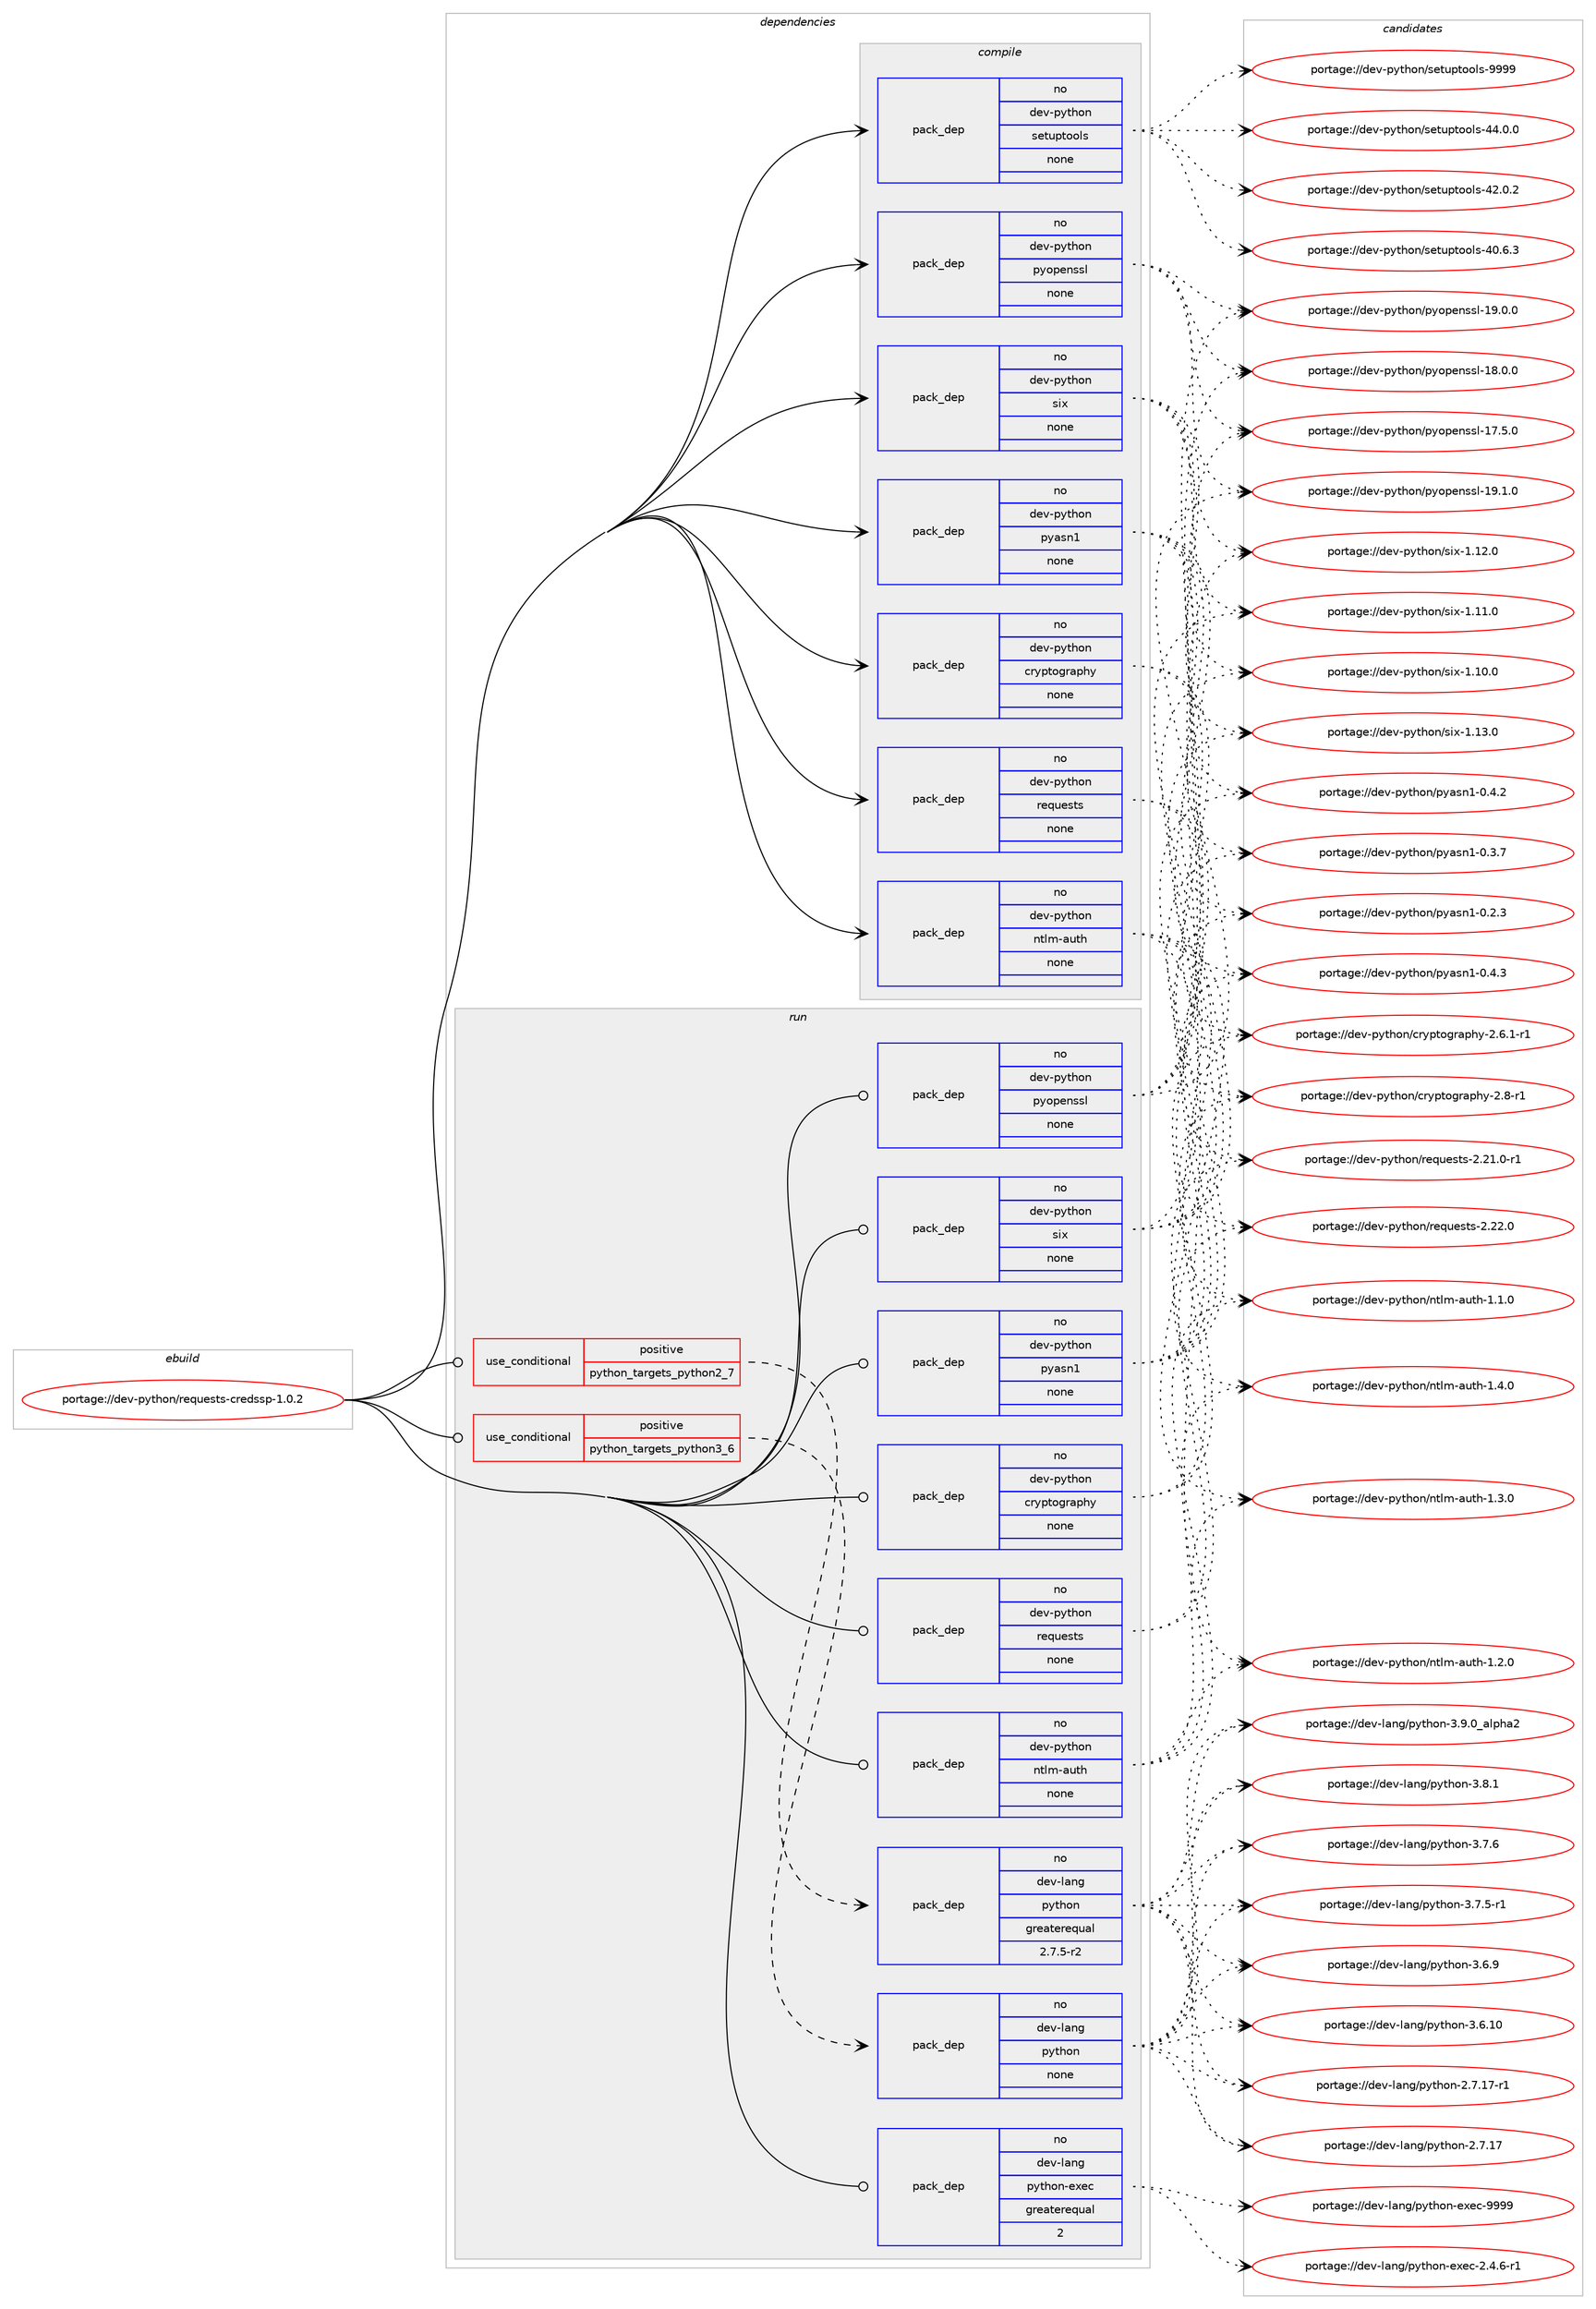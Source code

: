 digraph prolog {

# *************
# Graph options
# *************

newrank=true;
concentrate=true;
compound=true;
graph [rankdir=LR,fontname=Helvetica,fontsize=10,ranksep=1.5];#, ranksep=2.5, nodesep=0.2];
edge  [arrowhead=vee];
node  [fontname=Helvetica,fontsize=10];

# **********
# The ebuild
# **********

subgraph cluster_leftcol {
color=gray;
rank=same;
label=<<i>ebuild</i>>;
id [label="portage://dev-python/requests-credssp-1.0.2", color=red, width=4, href="../dev-python/requests-credssp-1.0.2.svg"];
}

# ****************
# The dependencies
# ****************

subgraph cluster_midcol {
color=gray;
label=<<i>dependencies</i>>;
subgraph cluster_compile {
fillcolor="#eeeeee";
style=filled;
label=<<i>compile</i>>;
subgraph pack316591 {
dependency428247 [label=<<TABLE BORDER="0" CELLBORDER="1" CELLSPACING="0" CELLPADDING="4" WIDTH="220"><TR><TD ROWSPAN="6" CELLPADDING="30">pack_dep</TD></TR><TR><TD WIDTH="110">no</TD></TR><TR><TD>dev-python</TD></TR><TR><TD>cryptography</TD></TR><TR><TD>none</TD></TR><TR><TD></TD></TR></TABLE>>, shape=none, color=blue];
}
id:e -> dependency428247:w [weight=20,style="solid",arrowhead="vee"];
subgraph pack316592 {
dependency428248 [label=<<TABLE BORDER="0" CELLBORDER="1" CELLSPACING="0" CELLPADDING="4" WIDTH="220"><TR><TD ROWSPAN="6" CELLPADDING="30">pack_dep</TD></TR><TR><TD WIDTH="110">no</TD></TR><TR><TD>dev-python</TD></TR><TR><TD>ntlm-auth</TD></TR><TR><TD>none</TD></TR><TR><TD></TD></TR></TABLE>>, shape=none, color=blue];
}
id:e -> dependency428248:w [weight=20,style="solid",arrowhead="vee"];
subgraph pack316593 {
dependency428249 [label=<<TABLE BORDER="0" CELLBORDER="1" CELLSPACING="0" CELLPADDING="4" WIDTH="220"><TR><TD ROWSPAN="6" CELLPADDING="30">pack_dep</TD></TR><TR><TD WIDTH="110">no</TD></TR><TR><TD>dev-python</TD></TR><TR><TD>pyasn1</TD></TR><TR><TD>none</TD></TR><TR><TD></TD></TR></TABLE>>, shape=none, color=blue];
}
id:e -> dependency428249:w [weight=20,style="solid",arrowhead="vee"];
subgraph pack316594 {
dependency428250 [label=<<TABLE BORDER="0" CELLBORDER="1" CELLSPACING="0" CELLPADDING="4" WIDTH="220"><TR><TD ROWSPAN="6" CELLPADDING="30">pack_dep</TD></TR><TR><TD WIDTH="110">no</TD></TR><TR><TD>dev-python</TD></TR><TR><TD>pyopenssl</TD></TR><TR><TD>none</TD></TR><TR><TD></TD></TR></TABLE>>, shape=none, color=blue];
}
id:e -> dependency428250:w [weight=20,style="solid",arrowhead="vee"];
subgraph pack316595 {
dependency428251 [label=<<TABLE BORDER="0" CELLBORDER="1" CELLSPACING="0" CELLPADDING="4" WIDTH="220"><TR><TD ROWSPAN="6" CELLPADDING="30">pack_dep</TD></TR><TR><TD WIDTH="110">no</TD></TR><TR><TD>dev-python</TD></TR><TR><TD>requests</TD></TR><TR><TD>none</TD></TR><TR><TD></TD></TR></TABLE>>, shape=none, color=blue];
}
id:e -> dependency428251:w [weight=20,style="solid",arrowhead="vee"];
subgraph pack316596 {
dependency428252 [label=<<TABLE BORDER="0" CELLBORDER="1" CELLSPACING="0" CELLPADDING="4" WIDTH="220"><TR><TD ROWSPAN="6" CELLPADDING="30">pack_dep</TD></TR><TR><TD WIDTH="110">no</TD></TR><TR><TD>dev-python</TD></TR><TR><TD>setuptools</TD></TR><TR><TD>none</TD></TR><TR><TD></TD></TR></TABLE>>, shape=none, color=blue];
}
id:e -> dependency428252:w [weight=20,style="solid",arrowhead="vee"];
subgraph pack316597 {
dependency428253 [label=<<TABLE BORDER="0" CELLBORDER="1" CELLSPACING="0" CELLPADDING="4" WIDTH="220"><TR><TD ROWSPAN="6" CELLPADDING="30">pack_dep</TD></TR><TR><TD WIDTH="110">no</TD></TR><TR><TD>dev-python</TD></TR><TR><TD>six</TD></TR><TR><TD>none</TD></TR><TR><TD></TD></TR></TABLE>>, shape=none, color=blue];
}
id:e -> dependency428253:w [weight=20,style="solid",arrowhead="vee"];
}
subgraph cluster_compileandrun {
fillcolor="#eeeeee";
style=filled;
label=<<i>compile and run</i>>;
}
subgraph cluster_run {
fillcolor="#eeeeee";
style=filled;
label=<<i>run</i>>;
subgraph cond106756 {
dependency428254 [label=<<TABLE BORDER="0" CELLBORDER="1" CELLSPACING="0" CELLPADDING="4"><TR><TD ROWSPAN="3" CELLPADDING="10">use_conditional</TD></TR><TR><TD>positive</TD></TR><TR><TD>python_targets_python2_7</TD></TR></TABLE>>, shape=none, color=red];
subgraph pack316598 {
dependency428255 [label=<<TABLE BORDER="0" CELLBORDER="1" CELLSPACING="0" CELLPADDING="4" WIDTH="220"><TR><TD ROWSPAN="6" CELLPADDING="30">pack_dep</TD></TR><TR><TD WIDTH="110">no</TD></TR><TR><TD>dev-lang</TD></TR><TR><TD>python</TD></TR><TR><TD>greaterequal</TD></TR><TR><TD>2.7.5-r2</TD></TR></TABLE>>, shape=none, color=blue];
}
dependency428254:e -> dependency428255:w [weight=20,style="dashed",arrowhead="vee"];
}
id:e -> dependency428254:w [weight=20,style="solid",arrowhead="odot"];
subgraph cond106757 {
dependency428256 [label=<<TABLE BORDER="0" CELLBORDER="1" CELLSPACING="0" CELLPADDING="4"><TR><TD ROWSPAN="3" CELLPADDING="10">use_conditional</TD></TR><TR><TD>positive</TD></TR><TR><TD>python_targets_python3_6</TD></TR></TABLE>>, shape=none, color=red];
subgraph pack316599 {
dependency428257 [label=<<TABLE BORDER="0" CELLBORDER="1" CELLSPACING="0" CELLPADDING="4" WIDTH="220"><TR><TD ROWSPAN="6" CELLPADDING="30">pack_dep</TD></TR><TR><TD WIDTH="110">no</TD></TR><TR><TD>dev-lang</TD></TR><TR><TD>python</TD></TR><TR><TD>none</TD></TR><TR><TD></TD></TR></TABLE>>, shape=none, color=blue];
}
dependency428256:e -> dependency428257:w [weight=20,style="dashed",arrowhead="vee"];
}
id:e -> dependency428256:w [weight=20,style="solid",arrowhead="odot"];
subgraph pack316600 {
dependency428258 [label=<<TABLE BORDER="0" CELLBORDER="1" CELLSPACING="0" CELLPADDING="4" WIDTH="220"><TR><TD ROWSPAN="6" CELLPADDING="30">pack_dep</TD></TR><TR><TD WIDTH="110">no</TD></TR><TR><TD>dev-lang</TD></TR><TR><TD>python-exec</TD></TR><TR><TD>greaterequal</TD></TR><TR><TD>2</TD></TR></TABLE>>, shape=none, color=blue];
}
id:e -> dependency428258:w [weight=20,style="solid",arrowhead="odot"];
subgraph pack316601 {
dependency428259 [label=<<TABLE BORDER="0" CELLBORDER="1" CELLSPACING="0" CELLPADDING="4" WIDTH="220"><TR><TD ROWSPAN="6" CELLPADDING="30">pack_dep</TD></TR><TR><TD WIDTH="110">no</TD></TR><TR><TD>dev-python</TD></TR><TR><TD>cryptography</TD></TR><TR><TD>none</TD></TR><TR><TD></TD></TR></TABLE>>, shape=none, color=blue];
}
id:e -> dependency428259:w [weight=20,style="solid",arrowhead="odot"];
subgraph pack316602 {
dependency428260 [label=<<TABLE BORDER="0" CELLBORDER="1" CELLSPACING="0" CELLPADDING="4" WIDTH="220"><TR><TD ROWSPAN="6" CELLPADDING="30">pack_dep</TD></TR><TR><TD WIDTH="110">no</TD></TR><TR><TD>dev-python</TD></TR><TR><TD>ntlm-auth</TD></TR><TR><TD>none</TD></TR><TR><TD></TD></TR></TABLE>>, shape=none, color=blue];
}
id:e -> dependency428260:w [weight=20,style="solid",arrowhead="odot"];
subgraph pack316603 {
dependency428261 [label=<<TABLE BORDER="0" CELLBORDER="1" CELLSPACING="0" CELLPADDING="4" WIDTH="220"><TR><TD ROWSPAN="6" CELLPADDING="30">pack_dep</TD></TR><TR><TD WIDTH="110">no</TD></TR><TR><TD>dev-python</TD></TR><TR><TD>pyasn1</TD></TR><TR><TD>none</TD></TR><TR><TD></TD></TR></TABLE>>, shape=none, color=blue];
}
id:e -> dependency428261:w [weight=20,style="solid",arrowhead="odot"];
subgraph pack316604 {
dependency428262 [label=<<TABLE BORDER="0" CELLBORDER="1" CELLSPACING="0" CELLPADDING="4" WIDTH="220"><TR><TD ROWSPAN="6" CELLPADDING="30">pack_dep</TD></TR><TR><TD WIDTH="110">no</TD></TR><TR><TD>dev-python</TD></TR><TR><TD>pyopenssl</TD></TR><TR><TD>none</TD></TR><TR><TD></TD></TR></TABLE>>, shape=none, color=blue];
}
id:e -> dependency428262:w [weight=20,style="solid",arrowhead="odot"];
subgraph pack316605 {
dependency428263 [label=<<TABLE BORDER="0" CELLBORDER="1" CELLSPACING="0" CELLPADDING="4" WIDTH="220"><TR><TD ROWSPAN="6" CELLPADDING="30">pack_dep</TD></TR><TR><TD WIDTH="110">no</TD></TR><TR><TD>dev-python</TD></TR><TR><TD>requests</TD></TR><TR><TD>none</TD></TR><TR><TD></TD></TR></TABLE>>, shape=none, color=blue];
}
id:e -> dependency428263:w [weight=20,style="solid",arrowhead="odot"];
subgraph pack316606 {
dependency428264 [label=<<TABLE BORDER="0" CELLBORDER="1" CELLSPACING="0" CELLPADDING="4" WIDTH="220"><TR><TD ROWSPAN="6" CELLPADDING="30">pack_dep</TD></TR><TR><TD WIDTH="110">no</TD></TR><TR><TD>dev-python</TD></TR><TR><TD>six</TD></TR><TR><TD>none</TD></TR><TR><TD></TD></TR></TABLE>>, shape=none, color=blue];
}
id:e -> dependency428264:w [weight=20,style="solid",arrowhead="odot"];
}
}

# **************
# The candidates
# **************

subgraph cluster_choices {
rank=same;
color=gray;
label=<<i>candidates</i>>;

subgraph choice316591 {
color=black;
nodesep=1;
choice10010111845112121116104111110479911412111211611110311497112104121455046564511449 [label="portage://dev-python/cryptography-2.8-r1", color=red, width=4,href="../dev-python/cryptography-2.8-r1.svg"];
choice100101118451121211161041111104799114121112116111103114971121041214550465446494511449 [label="portage://dev-python/cryptography-2.6.1-r1", color=red, width=4,href="../dev-python/cryptography-2.6.1-r1.svg"];
dependency428247:e -> choice10010111845112121116104111110479911412111211611110311497112104121455046564511449:w [style=dotted,weight="100"];
dependency428247:e -> choice100101118451121211161041111104799114121112116111103114971121041214550465446494511449:w [style=dotted,weight="100"];
}
subgraph choice316592 {
color=black;
nodesep=1;
choice10010111845112121116104111110471101161081094597117116104454946524648 [label="portage://dev-python/ntlm-auth-1.4.0", color=red, width=4,href="../dev-python/ntlm-auth-1.4.0.svg"];
choice10010111845112121116104111110471101161081094597117116104454946514648 [label="portage://dev-python/ntlm-auth-1.3.0", color=red, width=4,href="../dev-python/ntlm-auth-1.3.0.svg"];
choice10010111845112121116104111110471101161081094597117116104454946504648 [label="portage://dev-python/ntlm-auth-1.2.0", color=red, width=4,href="../dev-python/ntlm-auth-1.2.0.svg"];
choice10010111845112121116104111110471101161081094597117116104454946494648 [label="portage://dev-python/ntlm-auth-1.1.0", color=red, width=4,href="../dev-python/ntlm-auth-1.1.0.svg"];
dependency428248:e -> choice10010111845112121116104111110471101161081094597117116104454946524648:w [style=dotted,weight="100"];
dependency428248:e -> choice10010111845112121116104111110471101161081094597117116104454946514648:w [style=dotted,weight="100"];
dependency428248:e -> choice10010111845112121116104111110471101161081094597117116104454946504648:w [style=dotted,weight="100"];
dependency428248:e -> choice10010111845112121116104111110471101161081094597117116104454946494648:w [style=dotted,weight="100"];
}
subgraph choice316593 {
color=black;
nodesep=1;
choice10010111845112121116104111110471121219711511049454846524651 [label="portage://dev-python/pyasn1-0.4.3", color=red, width=4,href="../dev-python/pyasn1-0.4.3.svg"];
choice10010111845112121116104111110471121219711511049454846524650 [label="portage://dev-python/pyasn1-0.4.2", color=red, width=4,href="../dev-python/pyasn1-0.4.2.svg"];
choice10010111845112121116104111110471121219711511049454846514655 [label="portage://dev-python/pyasn1-0.3.7", color=red, width=4,href="../dev-python/pyasn1-0.3.7.svg"];
choice10010111845112121116104111110471121219711511049454846504651 [label="portage://dev-python/pyasn1-0.2.3", color=red, width=4,href="../dev-python/pyasn1-0.2.3.svg"];
dependency428249:e -> choice10010111845112121116104111110471121219711511049454846524651:w [style=dotted,weight="100"];
dependency428249:e -> choice10010111845112121116104111110471121219711511049454846524650:w [style=dotted,weight="100"];
dependency428249:e -> choice10010111845112121116104111110471121219711511049454846514655:w [style=dotted,weight="100"];
dependency428249:e -> choice10010111845112121116104111110471121219711511049454846504651:w [style=dotted,weight="100"];
}
subgraph choice316594 {
color=black;
nodesep=1;
choice100101118451121211161041111104711212111111210111011511510845495746494648 [label="portage://dev-python/pyopenssl-19.1.0", color=red, width=4,href="../dev-python/pyopenssl-19.1.0.svg"];
choice100101118451121211161041111104711212111111210111011511510845495746484648 [label="portage://dev-python/pyopenssl-19.0.0", color=red, width=4,href="../dev-python/pyopenssl-19.0.0.svg"];
choice100101118451121211161041111104711212111111210111011511510845495646484648 [label="portage://dev-python/pyopenssl-18.0.0", color=red, width=4,href="../dev-python/pyopenssl-18.0.0.svg"];
choice100101118451121211161041111104711212111111210111011511510845495546534648 [label="portage://dev-python/pyopenssl-17.5.0", color=red, width=4,href="../dev-python/pyopenssl-17.5.0.svg"];
dependency428250:e -> choice100101118451121211161041111104711212111111210111011511510845495746494648:w [style=dotted,weight="100"];
dependency428250:e -> choice100101118451121211161041111104711212111111210111011511510845495746484648:w [style=dotted,weight="100"];
dependency428250:e -> choice100101118451121211161041111104711212111111210111011511510845495646484648:w [style=dotted,weight="100"];
dependency428250:e -> choice100101118451121211161041111104711212111111210111011511510845495546534648:w [style=dotted,weight="100"];
}
subgraph choice316595 {
color=black;
nodesep=1;
choice100101118451121211161041111104711410111311710111511611545504650504648 [label="portage://dev-python/requests-2.22.0", color=red, width=4,href="../dev-python/requests-2.22.0.svg"];
choice1001011184511212111610411111047114101113117101115116115455046504946484511449 [label="portage://dev-python/requests-2.21.0-r1", color=red, width=4,href="../dev-python/requests-2.21.0-r1.svg"];
dependency428251:e -> choice100101118451121211161041111104711410111311710111511611545504650504648:w [style=dotted,weight="100"];
dependency428251:e -> choice1001011184511212111610411111047114101113117101115116115455046504946484511449:w [style=dotted,weight="100"];
}
subgraph choice316596 {
color=black;
nodesep=1;
choice10010111845112121116104111110471151011161171121161111111081154557575757 [label="portage://dev-python/setuptools-9999", color=red, width=4,href="../dev-python/setuptools-9999.svg"];
choice100101118451121211161041111104711510111611711211611111110811545525246484648 [label="portage://dev-python/setuptools-44.0.0", color=red, width=4,href="../dev-python/setuptools-44.0.0.svg"];
choice100101118451121211161041111104711510111611711211611111110811545525046484650 [label="portage://dev-python/setuptools-42.0.2", color=red, width=4,href="../dev-python/setuptools-42.0.2.svg"];
choice100101118451121211161041111104711510111611711211611111110811545524846544651 [label="portage://dev-python/setuptools-40.6.3", color=red, width=4,href="../dev-python/setuptools-40.6.3.svg"];
dependency428252:e -> choice10010111845112121116104111110471151011161171121161111111081154557575757:w [style=dotted,weight="100"];
dependency428252:e -> choice100101118451121211161041111104711510111611711211611111110811545525246484648:w [style=dotted,weight="100"];
dependency428252:e -> choice100101118451121211161041111104711510111611711211611111110811545525046484650:w [style=dotted,weight="100"];
dependency428252:e -> choice100101118451121211161041111104711510111611711211611111110811545524846544651:w [style=dotted,weight="100"];
}
subgraph choice316597 {
color=black;
nodesep=1;
choice100101118451121211161041111104711510512045494649514648 [label="portage://dev-python/six-1.13.0", color=red, width=4,href="../dev-python/six-1.13.0.svg"];
choice100101118451121211161041111104711510512045494649504648 [label="portage://dev-python/six-1.12.0", color=red, width=4,href="../dev-python/six-1.12.0.svg"];
choice100101118451121211161041111104711510512045494649494648 [label="portage://dev-python/six-1.11.0", color=red, width=4,href="../dev-python/six-1.11.0.svg"];
choice100101118451121211161041111104711510512045494649484648 [label="portage://dev-python/six-1.10.0", color=red, width=4,href="../dev-python/six-1.10.0.svg"];
dependency428253:e -> choice100101118451121211161041111104711510512045494649514648:w [style=dotted,weight="100"];
dependency428253:e -> choice100101118451121211161041111104711510512045494649504648:w [style=dotted,weight="100"];
dependency428253:e -> choice100101118451121211161041111104711510512045494649494648:w [style=dotted,weight="100"];
dependency428253:e -> choice100101118451121211161041111104711510512045494649484648:w [style=dotted,weight="100"];
}
subgraph choice316598 {
color=black;
nodesep=1;
choice10010111845108971101034711212111610411111045514657464895971081121049750 [label="portage://dev-lang/python-3.9.0_alpha2", color=red, width=4,href="../dev-lang/python-3.9.0_alpha2.svg"];
choice100101118451089711010347112121116104111110455146564649 [label="portage://dev-lang/python-3.8.1", color=red, width=4,href="../dev-lang/python-3.8.1.svg"];
choice100101118451089711010347112121116104111110455146554654 [label="portage://dev-lang/python-3.7.6", color=red, width=4,href="../dev-lang/python-3.7.6.svg"];
choice1001011184510897110103471121211161041111104551465546534511449 [label="portage://dev-lang/python-3.7.5-r1", color=red, width=4,href="../dev-lang/python-3.7.5-r1.svg"];
choice100101118451089711010347112121116104111110455146544657 [label="portage://dev-lang/python-3.6.9", color=red, width=4,href="../dev-lang/python-3.6.9.svg"];
choice10010111845108971101034711212111610411111045514654464948 [label="portage://dev-lang/python-3.6.10", color=red, width=4,href="../dev-lang/python-3.6.10.svg"];
choice100101118451089711010347112121116104111110455046554649554511449 [label="portage://dev-lang/python-2.7.17-r1", color=red, width=4,href="../dev-lang/python-2.7.17-r1.svg"];
choice10010111845108971101034711212111610411111045504655464955 [label="portage://dev-lang/python-2.7.17", color=red, width=4,href="../dev-lang/python-2.7.17.svg"];
dependency428255:e -> choice10010111845108971101034711212111610411111045514657464895971081121049750:w [style=dotted,weight="100"];
dependency428255:e -> choice100101118451089711010347112121116104111110455146564649:w [style=dotted,weight="100"];
dependency428255:e -> choice100101118451089711010347112121116104111110455146554654:w [style=dotted,weight="100"];
dependency428255:e -> choice1001011184510897110103471121211161041111104551465546534511449:w [style=dotted,weight="100"];
dependency428255:e -> choice100101118451089711010347112121116104111110455146544657:w [style=dotted,weight="100"];
dependency428255:e -> choice10010111845108971101034711212111610411111045514654464948:w [style=dotted,weight="100"];
dependency428255:e -> choice100101118451089711010347112121116104111110455046554649554511449:w [style=dotted,weight="100"];
dependency428255:e -> choice10010111845108971101034711212111610411111045504655464955:w [style=dotted,weight="100"];
}
subgraph choice316599 {
color=black;
nodesep=1;
choice10010111845108971101034711212111610411111045514657464895971081121049750 [label="portage://dev-lang/python-3.9.0_alpha2", color=red, width=4,href="../dev-lang/python-3.9.0_alpha2.svg"];
choice100101118451089711010347112121116104111110455146564649 [label="portage://dev-lang/python-3.8.1", color=red, width=4,href="../dev-lang/python-3.8.1.svg"];
choice100101118451089711010347112121116104111110455146554654 [label="portage://dev-lang/python-3.7.6", color=red, width=4,href="../dev-lang/python-3.7.6.svg"];
choice1001011184510897110103471121211161041111104551465546534511449 [label="portage://dev-lang/python-3.7.5-r1", color=red, width=4,href="../dev-lang/python-3.7.5-r1.svg"];
choice100101118451089711010347112121116104111110455146544657 [label="portage://dev-lang/python-3.6.9", color=red, width=4,href="../dev-lang/python-3.6.9.svg"];
choice10010111845108971101034711212111610411111045514654464948 [label="portage://dev-lang/python-3.6.10", color=red, width=4,href="../dev-lang/python-3.6.10.svg"];
choice100101118451089711010347112121116104111110455046554649554511449 [label="portage://dev-lang/python-2.7.17-r1", color=red, width=4,href="../dev-lang/python-2.7.17-r1.svg"];
choice10010111845108971101034711212111610411111045504655464955 [label="portage://dev-lang/python-2.7.17", color=red, width=4,href="../dev-lang/python-2.7.17.svg"];
dependency428257:e -> choice10010111845108971101034711212111610411111045514657464895971081121049750:w [style=dotted,weight="100"];
dependency428257:e -> choice100101118451089711010347112121116104111110455146564649:w [style=dotted,weight="100"];
dependency428257:e -> choice100101118451089711010347112121116104111110455146554654:w [style=dotted,weight="100"];
dependency428257:e -> choice1001011184510897110103471121211161041111104551465546534511449:w [style=dotted,weight="100"];
dependency428257:e -> choice100101118451089711010347112121116104111110455146544657:w [style=dotted,weight="100"];
dependency428257:e -> choice10010111845108971101034711212111610411111045514654464948:w [style=dotted,weight="100"];
dependency428257:e -> choice100101118451089711010347112121116104111110455046554649554511449:w [style=dotted,weight="100"];
dependency428257:e -> choice10010111845108971101034711212111610411111045504655464955:w [style=dotted,weight="100"];
}
subgraph choice316600 {
color=black;
nodesep=1;
choice10010111845108971101034711212111610411111045101120101994557575757 [label="portage://dev-lang/python-exec-9999", color=red, width=4,href="../dev-lang/python-exec-9999.svg"];
choice10010111845108971101034711212111610411111045101120101994550465246544511449 [label="portage://dev-lang/python-exec-2.4.6-r1", color=red, width=4,href="../dev-lang/python-exec-2.4.6-r1.svg"];
dependency428258:e -> choice10010111845108971101034711212111610411111045101120101994557575757:w [style=dotted,weight="100"];
dependency428258:e -> choice10010111845108971101034711212111610411111045101120101994550465246544511449:w [style=dotted,weight="100"];
}
subgraph choice316601 {
color=black;
nodesep=1;
choice10010111845112121116104111110479911412111211611110311497112104121455046564511449 [label="portage://dev-python/cryptography-2.8-r1", color=red, width=4,href="../dev-python/cryptography-2.8-r1.svg"];
choice100101118451121211161041111104799114121112116111103114971121041214550465446494511449 [label="portage://dev-python/cryptography-2.6.1-r1", color=red, width=4,href="../dev-python/cryptography-2.6.1-r1.svg"];
dependency428259:e -> choice10010111845112121116104111110479911412111211611110311497112104121455046564511449:w [style=dotted,weight="100"];
dependency428259:e -> choice100101118451121211161041111104799114121112116111103114971121041214550465446494511449:w [style=dotted,weight="100"];
}
subgraph choice316602 {
color=black;
nodesep=1;
choice10010111845112121116104111110471101161081094597117116104454946524648 [label="portage://dev-python/ntlm-auth-1.4.0", color=red, width=4,href="../dev-python/ntlm-auth-1.4.0.svg"];
choice10010111845112121116104111110471101161081094597117116104454946514648 [label="portage://dev-python/ntlm-auth-1.3.0", color=red, width=4,href="../dev-python/ntlm-auth-1.3.0.svg"];
choice10010111845112121116104111110471101161081094597117116104454946504648 [label="portage://dev-python/ntlm-auth-1.2.0", color=red, width=4,href="../dev-python/ntlm-auth-1.2.0.svg"];
choice10010111845112121116104111110471101161081094597117116104454946494648 [label="portage://dev-python/ntlm-auth-1.1.0", color=red, width=4,href="../dev-python/ntlm-auth-1.1.0.svg"];
dependency428260:e -> choice10010111845112121116104111110471101161081094597117116104454946524648:w [style=dotted,weight="100"];
dependency428260:e -> choice10010111845112121116104111110471101161081094597117116104454946514648:w [style=dotted,weight="100"];
dependency428260:e -> choice10010111845112121116104111110471101161081094597117116104454946504648:w [style=dotted,weight="100"];
dependency428260:e -> choice10010111845112121116104111110471101161081094597117116104454946494648:w [style=dotted,weight="100"];
}
subgraph choice316603 {
color=black;
nodesep=1;
choice10010111845112121116104111110471121219711511049454846524651 [label="portage://dev-python/pyasn1-0.4.3", color=red, width=4,href="../dev-python/pyasn1-0.4.3.svg"];
choice10010111845112121116104111110471121219711511049454846524650 [label="portage://dev-python/pyasn1-0.4.2", color=red, width=4,href="../dev-python/pyasn1-0.4.2.svg"];
choice10010111845112121116104111110471121219711511049454846514655 [label="portage://dev-python/pyasn1-0.3.7", color=red, width=4,href="../dev-python/pyasn1-0.3.7.svg"];
choice10010111845112121116104111110471121219711511049454846504651 [label="portage://dev-python/pyasn1-0.2.3", color=red, width=4,href="../dev-python/pyasn1-0.2.3.svg"];
dependency428261:e -> choice10010111845112121116104111110471121219711511049454846524651:w [style=dotted,weight="100"];
dependency428261:e -> choice10010111845112121116104111110471121219711511049454846524650:w [style=dotted,weight="100"];
dependency428261:e -> choice10010111845112121116104111110471121219711511049454846514655:w [style=dotted,weight="100"];
dependency428261:e -> choice10010111845112121116104111110471121219711511049454846504651:w [style=dotted,weight="100"];
}
subgraph choice316604 {
color=black;
nodesep=1;
choice100101118451121211161041111104711212111111210111011511510845495746494648 [label="portage://dev-python/pyopenssl-19.1.0", color=red, width=4,href="../dev-python/pyopenssl-19.1.0.svg"];
choice100101118451121211161041111104711212111111210111011511510845495746484648 [label="portage://dev-python/pyopenssl-19.0.0", color=red, width=4,href="../dev-python/pyopenssl-19.0.0.svg"];
choice100101118451121211161041111104711212111111210111011511510845495646484648 [label="portage://dev-python/pyopenssl-18.0.0", color=red, width=4,href="../dev-python/pyopenssl-18.0.0.svg"];
choice100101118451121211161041111104711212111111210111011511510845495546534648 [label="portage://dev-python/pyopenssl-17.5.0", color=red, width=4,href="../dev-python/pyopenssl-17.5.0.svg"];
dependency428262:e -> choice100101118451121211161041111104711212111111210111011511510845495746494648:w [style=dotted,weight="100"];
dependency428262:e -> choice100101118451121211161041111104711212111111210111011511510845495746484648:w [style=dotted,weight="100"];
dependency428262:e -> choice100101118451121211161041111104711212111111210111011511510845495646484648:w [style=dotted,weight="100"];
dependency428262:e -> choice100101118451121211161041111104711212111111210111011511510845495546534648:w [style=dotted,weight="100"];
}
subgraph choice316605 {
color=black;
nodesep=1;
choice100101118451121211161041111104711410111311710111511611545504650504648 [label="portage://dev-python/requests-2.22.0", color=red, width=4,href="../dev-python/requests-2.22.0.svg"];
choice1001011184511212111610411111047114101113117101115116115455046504946484511449 [label="portage://dev-python/requests-2.21.0-r1", color=red, width=4,href="../dev-python/requests-2.21.0-r1.svg"];
dependency428263:e -> choice100101118451121211161041111104711410111311710111511611545504650504648:w [style=dotted,weight="100"];
dependency428263:e -> choice1001011184511212111610411111047114101113117101115116115455046504946484511449:w [style=dotted,weight="100"];
}
subgraph choice316606 {
color=black;
nodesep=1;
choice100101118451121211161041111104711510512045494649514648 [label="portage://dev-python/six-1.13.0", color=red, width=4,href="../dev-python/six-1.13.0.svg"];
choice100101118451121211161041111104711510512045494649504648 [label="portage://dev-python/six-1.12.0", color=red, width=4,href="../dev-python/six-1.12.0.svg"];
choice100101118451121211161041111104711510512045494649494648 [label="portage://dev-python/six-1.11.0", color=red, width=4,href="../dev-python/six-1.11.0.svg"];
choice100101118451121211161041111104711510512045494649484648 [label="portage://dev-python/six-1.10.0", color=red, width=4,href="../dev-python/six-1.10.0.svg"];
dependency428264:e -> choice100101118451121211161041111104711510512045494649514648:w [style=dotted,weight="100"];
dependency428264:e -> choice100101118451121211161041111104711510512045494649504648:w [style=dotted,weight="100"];
dependency428264:e -> choice100101118451121211161041111104711510512045494649494648:w [style=dotted,weight="100"];
dependency428264:e -> choice100101118451121211161041111104711510512045494649484648:w [style=dotted,weight="100"];
}
}

}
